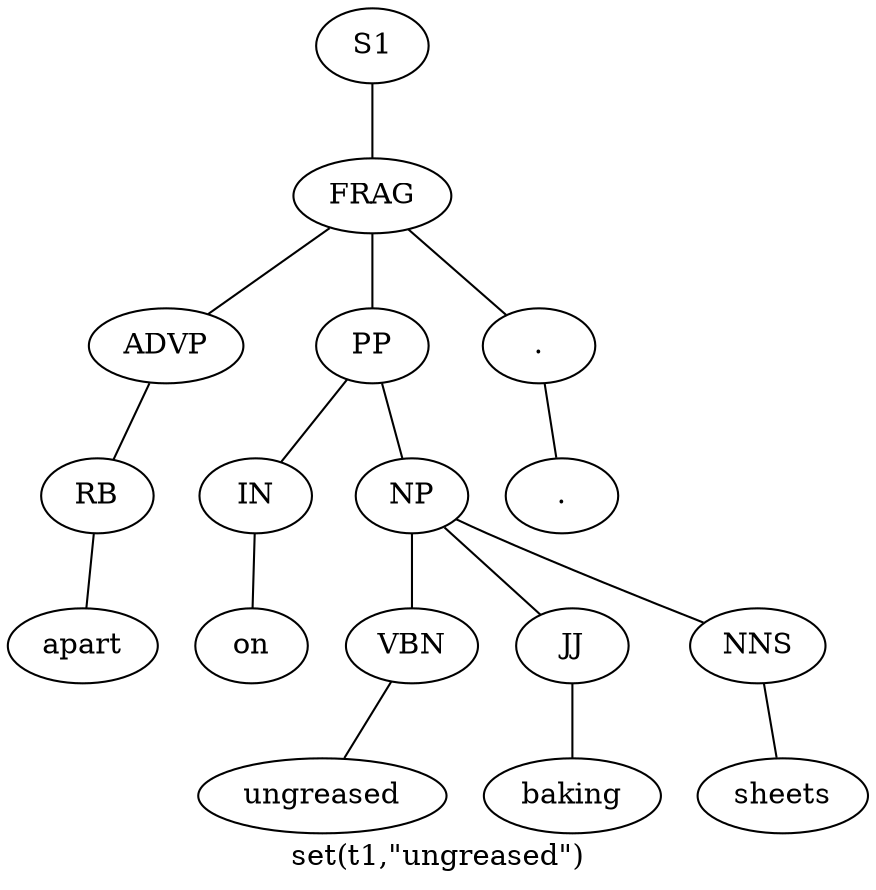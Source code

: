graph SyntaxGraph {
	label = "set(t1,\"ungreased\")";
	Node0 [label="S1"];
	Node1 [label="FRAG"];
	Node2 [label="ADVP"];
	Node3 [label="RB"];
	Node4 [label="apart"];
	Node5 [label="PP"];
	Node6 [label="IN"];
	Node7 [label="on"];
	Node8 [label="NP"];
	Node9 [label="VBN"];
	Node10 [label="ungreased"];
	Node11 [label="JJ"];
	Node12 [label="baking"];
	Node13 [label="NNS"];
	Node14 [label="sheets"];
	Node15 [label="."];
	Node16 [label="."];

	Node0 -- Node1;
	Node1 -- Node2;
	Node1 -- Node5;
	Node1 -- Node15;
	Node2 -- Node3;
	Node3 -- Node4;
	Node5 -- Node6;
	Node5 -- Node8;
	Node6 -- Node7;
	Node8 -- Node9;
	Node8 -- Node11;
	Node8 -- Node13;
	Node9 -- Node10;
	Node11 -- Node12;
	Node13 -- Node14;
	Node15 -- Node16;
}